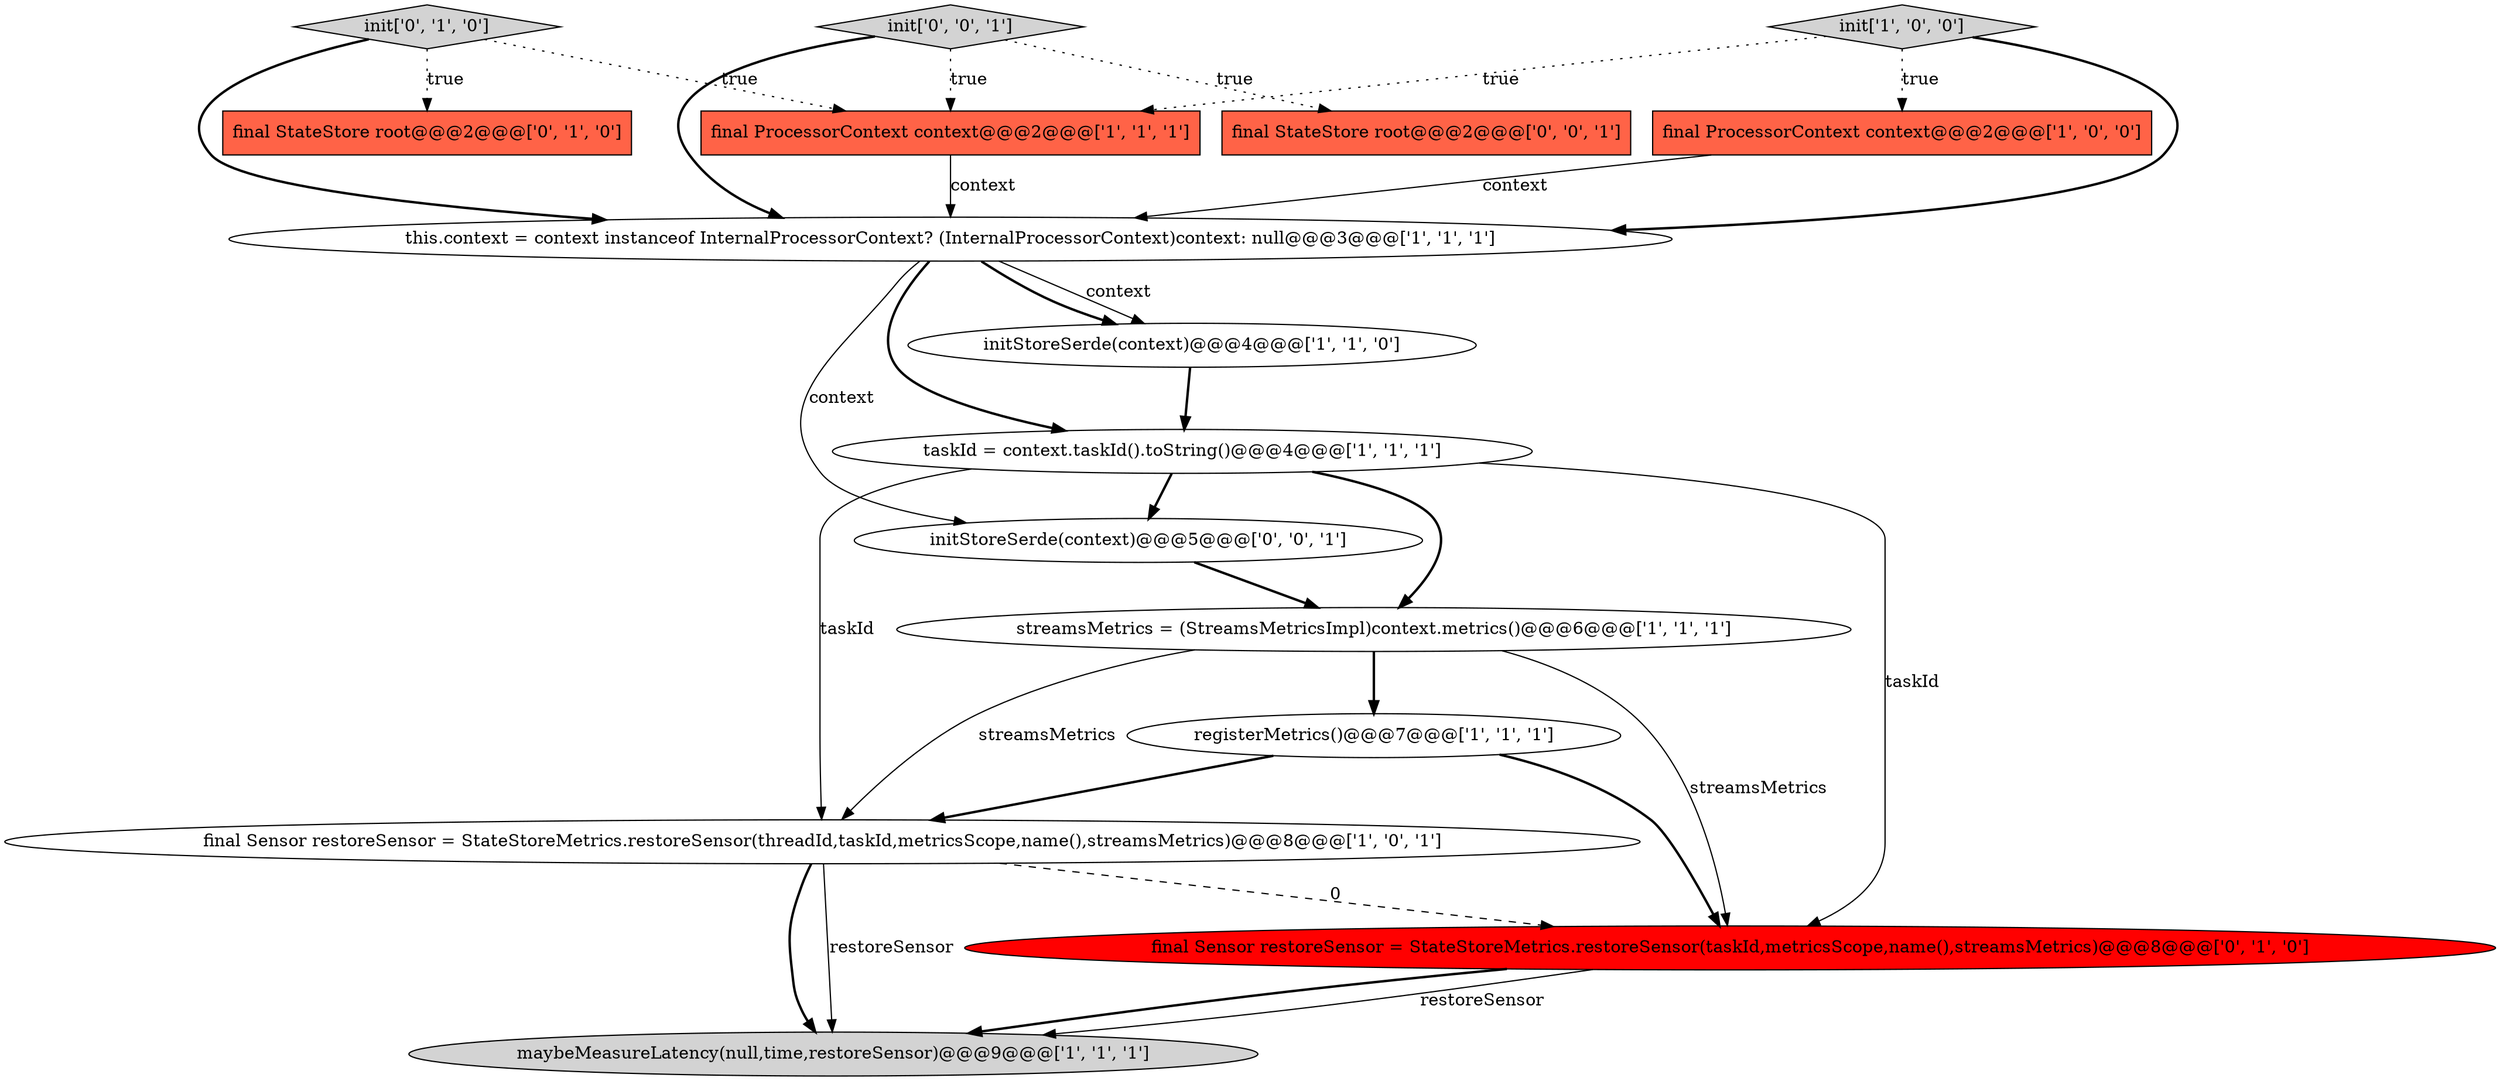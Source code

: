 digraph {
4 [style = filled, label = "maybeMeasureLatency(null,time,restoreSensor)@@@9@@@['1', '1', '1']", fillcolor = lightgray, shape = ellipse image = "AAA0AAABBB1BBB"];
11 [style = filled, label = "final StateStore root@@@2@@@['0', '1', '0']", fillcolor = tomato, shape = box image = "AAA0AAABBB2BBB"];
15 [style = filled, label = "initStoreSerde(context)@@@5@@@['0', '0', '1']", fillcolor = white, shape = ellipse image = "AAA0AAABBB3BBB"];
12 [style = filled, label = "init['0', '1', '0']", fillcolor = lightgray, shape = diamond image = "AAA0AAABBB2BBB"];
10 [style = filled, label = "final Sensor restoreSensor = StateStoreMetrics.restoreSensor(taskId,metricsScope,name(),streamsMetrics)@@@8@@@['0', '1', '0']", fillcolor = red, shape = ellipse image = "AAA1AAABBB2BBB"];
13 [style = filled, label = "final StateStore root@@@2@@@['0', '0', '1']", fillcolor = tomato, shape = box image = "AAA0AAABBB3BBB"];
14 [style = filled, label = "init['0', '0', '1']", fillcolor = lightgray, shape = diamond image = "AAA0AAABBB3BBB"];
1 [style = filled, label = "final ProcessorContext context@@@2@@@['1', '0', '0']", fillcolor = tomato, shape = box image = "AAA0AAABBB1BBB"];
5 [style = filled, label = "initStoreSerde(context)@@@4@@@['1', '1', '0']", fillcolor = white, shape = ellipse image = "AAA0AAABBB1BBB"];
0 [style = filled, label = "taskId = context.taskId().toString()@@@4@@@['1', '1', '1']", fillcolor = white, shape = ellipse image = "AAA0AAABBB1BBB"];
3 [style = filled, label = "final Sensor restoreSensor = StateStoreMetrics.restoreSensor(threadId,taskId,metricsScope,name(),streamsMetrics)@@@8@@@['1', '0', '1']", fillcolor = white, shape = ellipse image = "AAA0AAABBB1BBB"];
2 [style = filled, label = "registerMetrics()@@@7@@@['1', '1', '1']", fillcolor = white, shape = ellipse image = "AAA0AAABBB1BBB"];
8 [style = filled, label = "final ProcessorContext context@@@2@@@['1', '1', '1']", fillcolor = tomato, shape = box image = "AAA0AAABBB1BBB"];
7 [style = filled, label = "init['1', '0', '0']", fillcolor = lightgray, shape = diamond image = "AAA0AAABBB1BBB"];
6 [style = filled, label = "streamsMetrics = (StreamsMetricsImpl)context.metrics()@@@6@@@['1', '1', '1']", fillcolor = white, shape = ellipse image = "AAA0AAABBB1BBB"];
9 [style = filled, label = "this.context = context instanceof InternalProcessorContext? (InternalProcessorContext)context: null@@@3@@@['1', '1', '1']", fillcolor = white, shape = ellipse image = "AAA0AAABBB1BBB"];
6->3 [style = solid, label="streamsMetrics"];
6->10 [style = solid, label="streamsMetrics"];
1->9 [style = solid, label="context"];
9->0 [style = bold, label=""];
0->6 [style = bold, label=""];
12->8 [style = dotted, label="true"];
9->5 [style = solid, label="context"];
2->3 [style = bold, label=""];
15->6 [style = bold, label=""];
2->10 [style = bold, label=""];
12->9 [style = bold, label=""];
3->4 [style = bold, label=""];
0->15 [style = bold, label=""];
3->4 [style = solid, label="restoreSensor"];
14->13 [style = dotted, label="true"];
6->2 [style = bold, label=""];
12->11 [style = dotted, label="true"];
7->9 [style = bold, label=""];
9->15 [style = solid, label="context"];
5->0 [style = bold, label=""];
10->4 [style = solid, label="restoreSensor"];
14->8 [style = dotted, label="true"];
10->4 [style = bold, label=""];
9->5 [style = bold, label=""];
14->9 [style = bold, label=""];
3->10 [style = dashed, label="0"];
0->3 [style = solid, label="taskId"];
7->1 [style = dotted, label="true"];
7->8 [style = dotted, label="true"];
0->10 [style = solid, label="taskId"];
8->9 [style = solid, label="context"];
}
